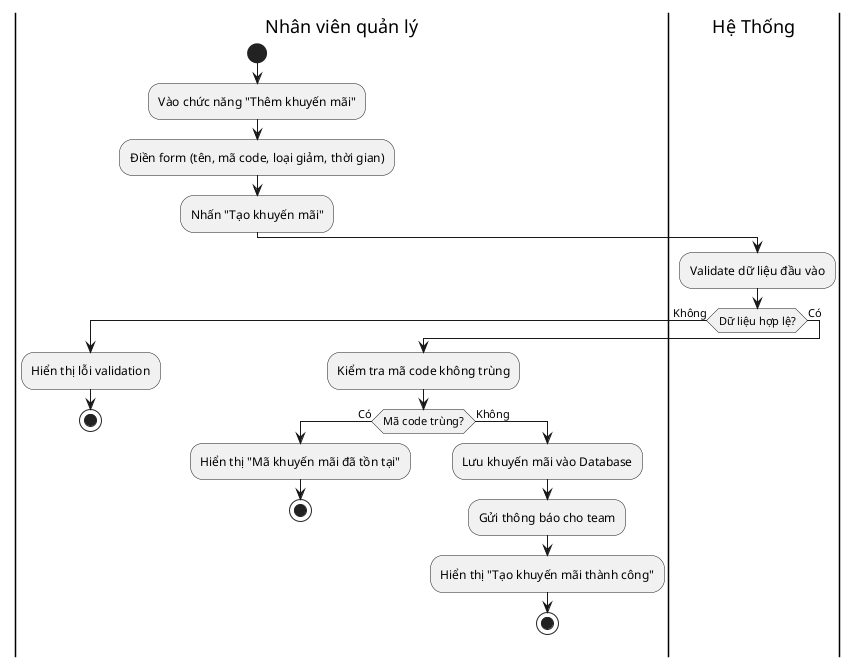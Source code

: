 @startuml them-khuyen-mai
|Nhân viên quản lý|
start
:Vào chức năng "Thêm khuyến mãi";
:Điền form (tên, mã code, loại giảm, thời gian);
:Nhấn "Tạo khuyến mãi";
|Hệ Thống|
:Validate dữ liệu đầu vào;
if (Dữ liệu hợp lệ?) then (Không)
  |Nhân viên quản lý|
  :Hiển thị lỗi validation;
  stop
else (Có)
  :Kiểm tra mã code không trùng;
  if (Mã code trùng?) then (Có)
    |Nhân viên quản lý|
    :Hiển thị "Mã khuyến mãi đã tồn tại";
    stop
  else (Không)
    :Lưu khuyến mãi vào Database;
    :Gửi thông báo cho team;
    |Nhân viên quản lý|
    :Hiển thị "Tạo khuyến mãi thành công";
    stop
  endif
endif
@enduml